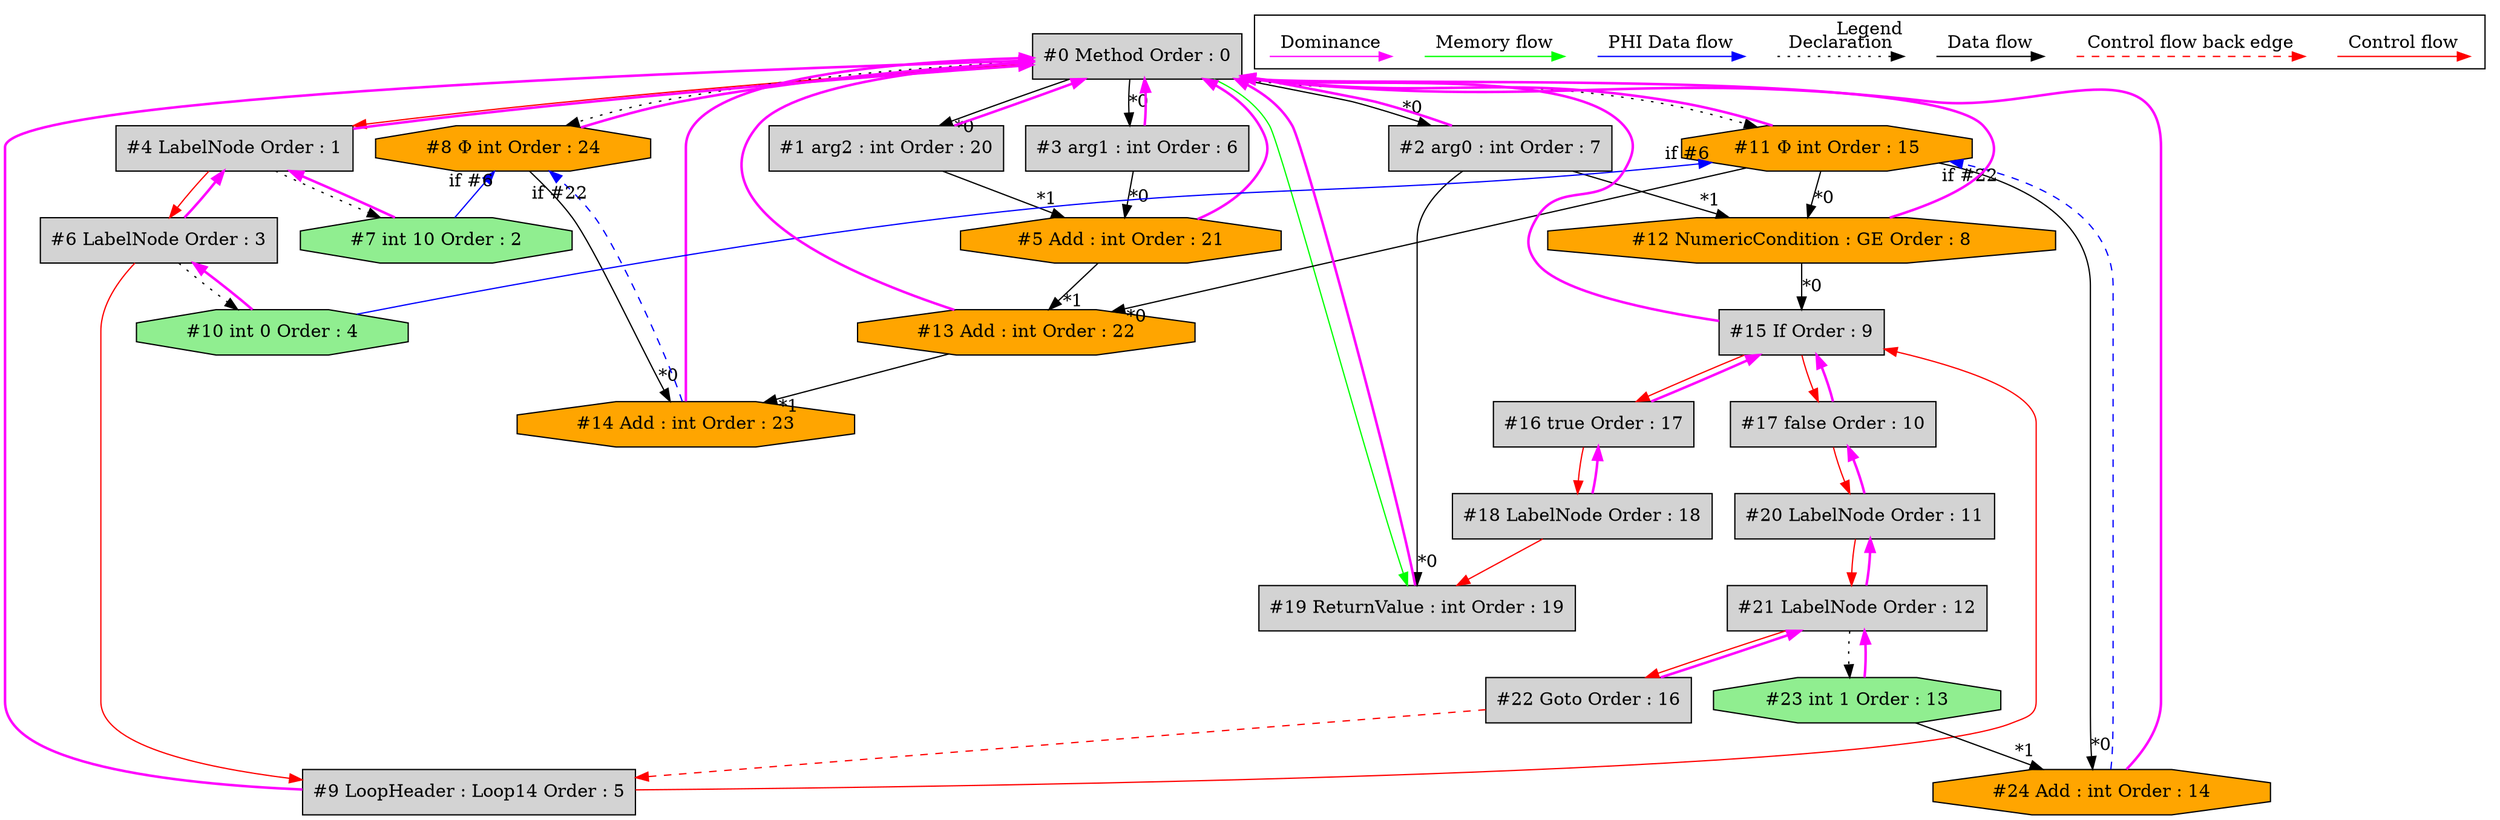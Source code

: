 digraph debugoutput {
 ordering="in";
 node0[label="#0 Method Order : 0",shape=box, fillcolor=lightgrey, style=filled];
 node1[label="#1 arg2 : int Order : 20",shape=box, fillcolor=lightgrey, style=filled];
 node1 -> node0[dir="forward" color="fuchsia" penwidth="2"];
 node0 -> node1[headlabel="*0", labeldistance=2];
 node2[label="#2 arg0 : int Order : 7",shape=box, fillcolor=lightgrey, style=filled];
 node2 -> node0[dir="forward" color="fuchsia" penwidth="2"];
 node0 -> node2[headlabel="*0", labeldistance=2];
 node3[label="#3 arg1 : int Order : 6",shape=box, fillcolor=lightgrey, style=filled];
 node3 -> node0[dir="forward" color="fuchsia" penwidth="2"];
 node0 -> node3[headlabel="*0", labeldistance=2];
 node4[label="#4 LabelNode Order : 1",shape=box, fillcolor=lightgrey, style=filled];
 node4 -> node0[dir="forward" color="fuchsia" penwidth="2"];
 node0 -> node4[labeldistance=2, color=red, fontcolor=red];
 node5[label="#5 Add : int Order : 21",shape=octagon, fillcolor=orange, style=filled];
 node5 -> node0[dir="forward" color="fuchsia" penwidth="2"];
 node3 -> node5[headlabel="*0", labeldistance=2];
 node1 -> node5[headlabel="*1", labeldistance=2];
 node6[label="#6 LabelNode Order : 3",shape=box, fillcolor=lightgrey, style=filled];
 node6 -> node4[dir="forward" color="fuchsia" penwidth="2"];
 node4 -> node6[labeldistance=2, color=red, fontcolor=red];
 node7[label="#7 int 10 Order : 2",shape=octagon, fillcolor=lightgreen, style=filled];
 node7 -> node4[dir="forward" color="fuchsia" penwidth="2"];
 node4 -> node7[style=dotted];
 node8[label="#8 Φ int Order : 24",shape=octagon, fillcolor=orange, style=filled];
 node8 -> node0[dir="forward" color="fuchsia" penwidth="2"];
 node0 -> node8[style=dotted];
 node7 -> node8[headlabel="if #6", labeldistance=2, color=blue, constraint=false];
 node14 -> node8[headlabel="if #22", labeldistance=2, color=blue, constraint=false, style=dashed];
 node9[label="#9 LoopHeader : Loop14 Order : 5",shape=box, fillcolor=lightgrey, style=filled];
 node9 -> node0[dir="forward" color="fuchsia" penwidth="2"];
 node6 -> node9[labeldistance=2, color=red, fontcolor=red];
 node22 -> node9[labeldistance=2, color=red, fontcolor=red, style=dashed];
 node10[label="#10 int 0 Order : 4",shape=octagon, fillcolor=lightgreen, style=filled];
 node10 -> node6[dir="forward" color="fuchsia" penwidth="2"];
 node6 -> node10[style=dotted];
 node11[label="#11 Φ int Order : 15",shape=octagon, fillcolor=orange, style=filled];
 node11 -> node0[dir="forward" color="fuchsia" penwidth="2"];
 node0 -> node11[style=dotted];
 node10 -> node11[headlabel="if #6", labeldistance=2, color=blue, constraint=false];
 node24 -> node11[headlabel="if #22", labeldistance=2, color=blue, constraint=false, style=dashed];
 node12[label="#12 NumericCondition : GE Order : 8",shape=octagon, fillcolor=orange, style=filled];
 node12 -> node0[dir="forward" color="fuchsia" penwidth="2"];
 node11 -> node12[headlabel="*0", labeldistance=2];
 node2 -> node12[headlabel="*1", labeldistance=2];
 node13[label="#13 Add : int Order : 22",shape=octagon, fillcolor=orange, style=filled];
 node13 -> node0[dir="forward" color="fuchsia" penwidth="2"];
 node11 -> node13[headlabel="*0", labeldistance=2];
 node5 -> node13[headlabel="*1", labeldistance=2];
 node14[label="#14 Add : int Order : 23",shape=octagon, fillcolor=orange, style=filled];
 node14 -> node0[dir="forward" color="fuchsia" penwidth="2"];
 node8 -> node14[headlabel="*0", labeldistance=2];
 node13 -> node14[headlabel="*1", labeldistance=2];
 node15[label="#15 If Order : 9",shape=box, fillcolor=lightgrey, style=filled];
 node15 -> node0[dir="forward" color="fuchsia" penwidth="2"];
 node12 -> node15[headlabel="*0", labeldistance=2];
 node9 -> node15[labeldistance=2, color=red, fontcolor=red];
 node16[label="#16 true Order : 17",shape=box, fillcolor=lightgrey, style=filled];
 node16 -> node15[dir="forward" color="fuchsia" penwidth="2"];
 node15 -> node16[labeldistance=2, color=red, fontcolor=red];
 node17[label="#17 false Order : 10",shape=box, fillcolor=lightgrey, style=filled];
 node17 -> node15[dir="forward" color="fuchsia" penwidth="2"];
 node15 -> node17[labeldistance=2, color=red, fontcolor=red];
 node18[label="#18 LabelNode Order : 18",shape=box, fillcolor=lightgrey, style=filled];
 node18 -> node16[dir="forward" color="fuchsia" penwidth="2"];
 node16 -> node18[labeldistance=2, color=red, fontcolor=red];
 node19[label="#19 ReturnValue : int Order : 19",shape=box, fillcolor=lightgrey, style=filled];
 node19 -> node0[dir="forward" color="fuchsia" penwidth="2"];
 node2 -> node19[headlabel="*0", labeldistance=2];
 node18 -> node19[labeldistance=2, color=red, fontcolor=red];
 node0 -> node19[labeldistance=2, color=green, constraint=false];
 node20[label="#20 LabelNode Order : 11",shape=box, fillcolor=lightgrey, style=filled];
 node20 -> node17[dir="forward" color="fuchsia" penwidth="2"];
 node17 -> node20[labeldistance=2, color=red, fontcolor=red];
 node21[label="#21 LabelNode Order : 12",shape=box, fillcolor=lightgrey, style=filled];
 node21 -> node20[dir="forward" color="fuchsia" penwidth="2"];
 node20 -> node21[labeldistance=2, color=red, fontcolor=red];
 node22[label="#22 Goto Order : 16",shape=box, fillcolor=lightgrey, style=filled];
 node22 -> node21[dir="forward" color="fuchsia" penwidth="2"];
 node21 -> node22[labeldistance=2, color=red, fontcolor=red];
 node23[label="#23 int 1 Order : 13",shape=octagon, fillcolor=lightgreen, style=filled];
 node23 -> node21[dir="forward" color="fuchsia" penwidth="2"];
 node21 -> node23[style=dotted];
 node24[label="#24 Add : int Order : 14",shape=octagon, fillcolor=orange, style=filled];
 node24 -> node0[dir="forward" color="fuchsia" penwidth="2"];
 node11 -> node24[headlabel="*0", labeldistance=2];
 node23 -> node24[headlabel="*1", labeldistance=2];
 subgraph cluster_000 {
  label = "Legend";
  node [shape=point]
  {
   rank=same;
   c0 [style = invis];
   c1 [style = invis];
   c2 [style = invis];
   c3 [style = invis];
   d0 [style = invis];
   d1 [style = invis];
   d2 [style = invis];
   d3 [style = invis];
   d4 [style = invis];
   d5 [style = invis];
   d6 [style = invis];
   d7 [style = invis];
   d8 [style = invis];
   d9 [style = invis];
  }
  c0 -> c1 [label="Control flow", style=solid, color=red]
  c2 -> c3 [label="Control flow back edge", style=dashed, color=red]
  d0 -> d1 [label="Data flow"]
  d2 -> d3 [label="Declaration", style=dotted]
  d4 -> d5 [label="PHI Data flow", color=blue]
  d6 -> d7 [label="Memory flow", color=green]
  d8 -> d9 [label="Dominance", color=fuchsia, style=solid]
 }

}
